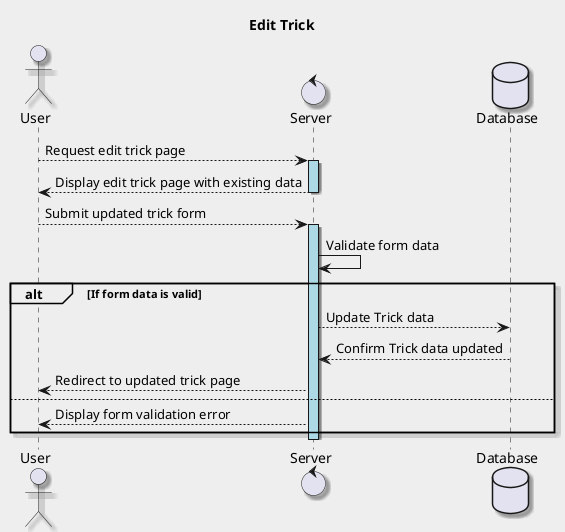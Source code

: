 @startuml Edit Trick
    title Edit Trick
    skinparam backgroundColor #EEEEEE
    skinparam shadowing true

    actor User
    control Server
    database Database
    User --> Server : Request edit trick page
    activate Server  #lightblue
    Server --> User : Display edit trick page with existing data
    deactivate Server 
    User --> Server : Submit updated trick form
    activate Server #lightblue
    Server -> Server : Validate form data
    alt If form data is valid
        Server --> Database : Update Trick data
            Database --> Server : Confirm Trick data updated
            Server --> User : Redirect to updated trick page
    else
        Server --> User : Display form validation error
    end
    deactivate Server
@enduml
